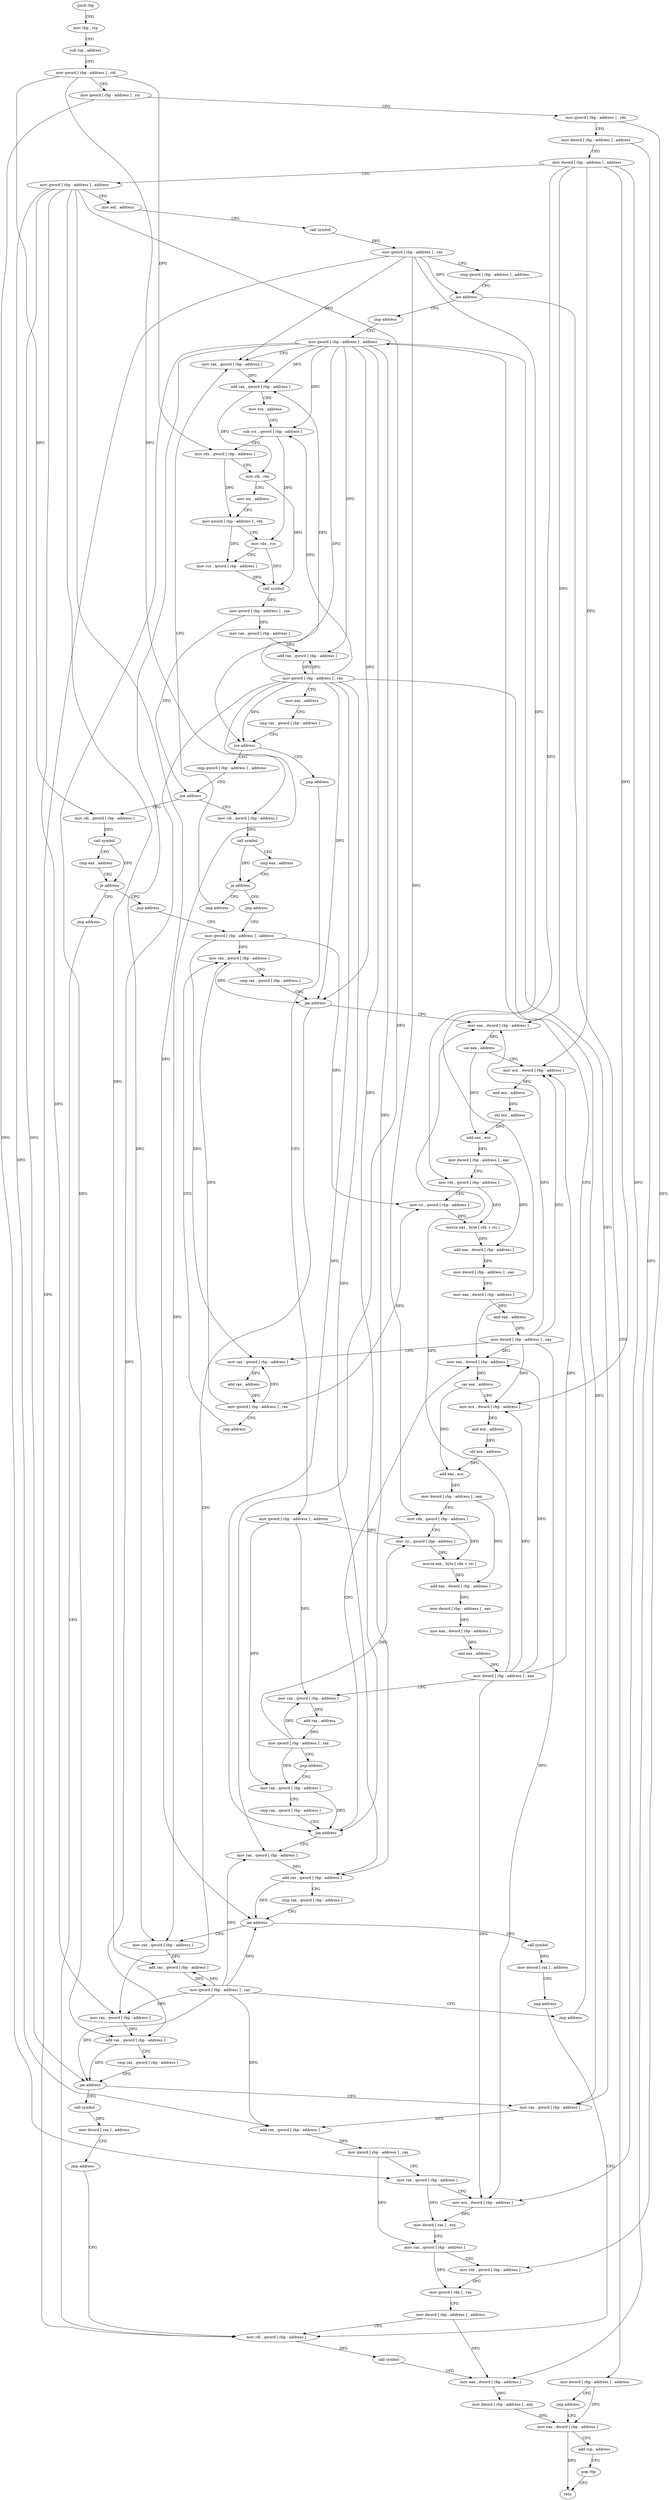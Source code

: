 digraph "func" {
"4240992" [label = "push rbp" ]
"4240993" [label = "mov rbp , rsp" ]
"4240996" [label = "sub rsp , address" ]
"4241000" [label = "mov qword [ rbp - address ] , rdi" ]
"4241004" [label = "mov qword [ rbp - address ] , rsi" ]
"4241008" [label = "mov qword [ rbp - address ] , rdx" ]
"4241012" [label = "mov dword [ rbp - address ] , address" ]
"4241019" [label = "mov dword [ rbp - address ] , address" ]
"4241026" [label = "mov qword [ rbp - address ] , address" ]
"4241034" [label = "mov edi , address" ]
"4241039" [label = "call symbol" ]
"4241044" [label = "mov qword [ rbp - address ] , rax" ]
"4241048" [label = "cmp qword [ rbp - address ] , address" ]
"4241053" [label = "jne address" ]
"4241071" [label = "jmp address" ]
"4241059" [label = "mov dword [ rbp - address ] , address" ]
"4241076" [label = "mov qword [ rbp - address ] , address" ]
"4241066" [label = "jmp address" ]
"4241551" [label = "mov eax , dword [ rbp - address ]" ]
"4241084" [label = "mov rax , qword [ rbp - address ]" ]
"4241554" [label = "add rsp , address" ]
"4241558" [label = "pop rbp" ]
"4241559" [label = "retn" ]
"4241165" [label = "cmp qword [ rbp - address ] , address" ]
"4241170" [label = "jne address" ]
"4241204" [label = "mov rdi , qword [ rbp - address ]" ]
"4241176" [label = "mov rdi , qword [ rbp - address ]" ]
"4241160" [label = "jmp address" ]
"4241232" [label = "mov qword [ rbp - address ] , address" ]
"4241208" [label = "call symbol" ]
"4241213" [label = "cmp eax , address" ]
"4241216" [label = "je address" ]
"4241227" [label = "jmp address" ]
"4241222" [label = "jmp address" ]
"4241180" [label = "call symbol" ]
"4241185" [label = "cmp eax , address" ]
"4241188" [label = "je address" ]
"4241199" [label = "jmp address" ]
"4241194" [label = "jmp address" ]
"4241240" [label = "mov rax , qword [ rbp - address ]" ]
"4241373" [label = "mov qword [ rbp - address ] , address" ]
"4241536" [label = "mov rdi , qword [ rbp - address ]" ]
"4241322" [label = "mov rax , qword [ rbp - address ]" ]
"4241326" [label = "add rax , qword [ rbp - address ]" ]
"4241330" [label = "cmp rax , qword [ rbp - address ]" ]
"4241334" [label = "jae address" ]
"4241356" [label = "mov rax , qword [ rbp - address ]" ]
"4241340" [label = "call symbol" ]
"4241254" [label = "mov eax , dword [ rbp - address ]" ]
"4241257" [label = "sar eax , address" ]
"4241260" [label = "mov ecx , dword [ rbp - address ]" ]
"4241263" [label = "and ecx , address" ]
"4241266" [label = "shl ecx , address" ]
"4241269" [label = "add eax , ecx" ]
"4241271" [label = "mov dword [ rbp - address ] , eax" ]
"4241274" [label = "mov rdx , qword [ rbp - address ]" ]
"4241278" [label = "mov rsi , qword [ rbp - address ]" ]
"4241282" [label = "movzx eax , byte [ rdx + rsi ]" ]
"4241286" [label = "add eax , dword [ rbp - address ]" ]
"4241289" [label = "mov dword [ rbp - address ] , eax" ]
"4241292" [label = "mov eax , dword [ rbp - address ]" ]
"4241295" [label = "and eax , address" ]
"4241300" [label = "mov dword [ rbp - address ] , eax" ]
"4241303" [label = "mov rax , qword [ rbp - address ]" ]
"4241307" [label = "add rax , address" ]
"4241313" [label = "mov qword [ rbp - address ] , rax" ]
"4241317" [label = "jmp address" ]
"4241088" [label = "add rax , qword [ rbp - address ]" ]
"4241092" [label = "mov ecx , address" ]
"4241097" [label = "sub rcx , qword [ rbp - address ]" ]
"4241101" [label = "mov rdx , qword [ rbp - address ]" ]
"4241105" [label = "mov rdi , rax" ]
"4241108" [label = "mov esi , address" ]
"4241113" [label = "mov qword [ rbp - address ] , rdx" ]
"4241117" [label = "mov rdx , rcx" ]
"4241120" [label = "mov rcx , qword [ rbp - address ]" ]
"4241124" [label = "call symbol" ]
"4241129" [label = "mov qword [ rbp - address ] , rax" ]
"4241133" [label = "mov rax , qword [ rbp - address ]" ]
"4241137" [label = "add rax , qword [ rbp - address ]" ]
"4241141" [label = "mov qword [ rbp - address ] , rax" ]
"4241145" [label = "mov eax , address" ]
"4241150" [label = "cmp rax , qword [ rbp - address ]" ]
"4241154" [label = "jne address" ]
"4241381" [label = "mov rax , qword [ rbp - address ]" ]
"4241540" [label = "call symbol" ]
"4241545" [label = "mov eax , dword [ rbp - address ]" ]
"4241548" [label = "mov dword [ rbp - address ] , eax" ]
"4241360" [label = "add rax , qword [ rbp - address ]" ]
"4241364" [label = "mov qword [ rbp - address ] , rax" ]
"4241368" [label = "jmp address" ]
"4241345" [label = "mov dword [ rax ] , address" ]
"4241351" [label = "jmp address" ]
"4241244" [label = "cmp rax , qword [ rbp - address ]" ]
"4241248" [label = "jae address" ]
"4241463" [label = "mov rax , qword [ rbp - address ]" ]
"4241467" [label = "add rax , qword [ rbp - address ]" ]
"4241471" [label = "cmp rax , qword [ rbp - address ]" ]
"4241475" [label = "jae address" ]
"4241497" [label = "mov rax , qword [ rbp - address ]" ]
"4241481" [label = "call symbol" ]
"4241395" [label = "mov eax , dword [ rbp - address ]" ]
"4241398" [label = "sar eax , address" ]
"4241401" [label = "mov ecx , dword [ rbp - address ]" ]
"4241404" [label = "and ecx , address" ]
"4241407" [label = "shl ecx , address" ]
"4241410" [label = "add eax , ecx" ]
"4241412" [label = "mov dword [ rbp - address ] , eax" ]
"4241415" [label = "mov rdx , qword [ rbp - address ]" ]
"4241419" [label = "mov rsi , qword [ rbp - address ]" ]
"4241423" [label = "movzx eax , byte [ rdx + rsi ]" ]
"4241427" [label = "add eax , dword [ rbp - address ]" ]
"4241430" [label = "mov dword [ rbp - address ] , eax" ]
"4241433" [label = "mov eax , dword [ rbp - address ]" ]
"4241436" [label = "and eax , address" ]
"4241441" [label = "mov dword [ rbp - address ] , eax" ]
"4241444" [label = "mov rax , qword [ rbp - address ]" ]
"4241448" [label = "add rax , address" ]
"4241454" [label = "mov qword [ rbp - address ] , rax" ]
"4241458" [label = "jmp address" ]
"4241501" [label = "add rax , qword [ rbp - address ]" ]
"4241505" [label = "mov qword [ rbp - address ] , rax" ]
"4241509" [label = "mov rax , qword [ rbp - address ]" ]
"4241513" [label = "mov ecx , dword [ rbp - address ]" ]
"4241516" [label = "mov dword [ rax ] , ecx" ]
"4241518" [label = "mov rax , qword [ rbp - address ]" ]
"4241522" [label = "mov rdx , qword [ rbp - address ]" ]
"4241526" [label = "mov qword [ rdx ] , rax" ]
"4241529" [label = "mov dword [ rbp - address ] , address" ]
"4241486" [label = "mov dword [ rax ] , address" ]
"4241492" [label = "jmp address" ]
"4241385" [label = "cmp rax , qword [ rbp - address ]" ]
"4241389" [label = "jae address" ]
"4240992" -> "4240993" [ label = "CFG" ]
"4240993" -> "4240996" [ label = "CFG" ]
"4240996" -> "4241000" [ label = "CFG" ]
"4241000" -> "4241004" [ label = "CFG" ]
"4241000" -> "4241101" [ label = "DFG" ]
"4241000" -> "4241204" [ label = "DFG" ]
"4241000" -> "4241176" [ label = "DFG" ]
"4241004" -> "4241008" [ label = "CFG" ]
"4241004" -> "4241509" [ label = "DFG" ]
"4241008" -> "4241012" [ label = "CFG" ]
"4241008" -> "4241522" [ label = "DFG" ]
"4241012" -> "4241019" [ label = "CFG" ]
"4241012" -> "4241545" [ label = "DFG" ]
"4241019" -> "4241026" [ label = "CFG" ]
"4241019" -> "4241254" [ label = "DFG" ]
"4241019" -> "4241260" [ label = "DFG" ]
"4241019" -> "4241395" [ label = "DFG" ]
"4241019" -> "4241401" [ label = "DFG" ]
"4241019" -> "4241513" [ label = "DFG" ]
"4241026" -> "4241034" [ label = "CFG" ]
"4241026" -> "4241322" [ label = "DFG" ]
"4241026" -> "4241334" [ label = "DFG" ]
"4241026" -> "4241360" [ label = "DFG" ]
"4241026" -> "4241463" [ label = "DFG" ]
"4241026" -> "4241475" [ label = "DFG" ]
"4241026" -> "4241501" [ label = "DFG" ]
"4241034" -> "4241039" [ label = "CFG" ]
"4241039" -> "4241044" [ label = "DFG" ]
"4241044" -> "4241048" [ label = "CFG" ]
"4241044" -> "4241053" [ label = "DFG" ]
"4241044" -> "4241084" [ label = "DFG" ]
"4241044" -> "4241536" [ label = "DFG" ]
"4241044" -> "4241274" [ label = "DFG" ]
"4241044" -> "4241415" [ label = "DFG" ]
"4241048" -> "4241053" [ label = "CFG" ]
"4241053" -> "4241071" [ label = "CFG" ]
"4241053" -> "4241059" [ label = "CFG" ]
"4241071" -> "4241076" [ label = "CFG" ]
"4241059" -> "4241066" [ label = "CFG" ]
"4241059" -> "4241551" [ label = "DFG" ]
"4241076" -> "4241084" [ label = "CFG" ]
"4241076" -> "4241088" [ label = "DFG" ]
"4241076" -> "4241097" [ label = "DFG" ]
"4241076" -> "4241137" [ label = "DFG" ]
"4241076" -> "4241154" [ label = "DFG" ]
"4241076" -> "4241248" [ label = "DFG" ]
"4241076" -> "4241326" [ label = "DFG" ]
"4241076" -> "4241389" [ label = "DFG" ]
"4241076" -> "4241356" [ label = "DFG" ]
"4241076" -> "4241467" [ label = "DFG" ]
"4241076" -> "4241497" [ label = "DFG" ]
"4241066" -> "4241551" [ label = "CFG" ]
"4241551" -> "4241554" [ label = "CFG" ]
"4241551" -> "4241559" [ label = "DFG" ]
"4241084" -> "4241088" [ label = "DFG" ]
"4241554" -> "4241558" [ label = "CFG" ]
"4241558" -> "4241559" [ label = "CFG" ]
"4241165" -> "4241170" [ label = "CFG" ]
"4241170" -> "4241204" [ label = "CFG" ]
"4241170" -> "4241176" [ label = "CFG" ]
"4241204" -> "4241208" [ label = "DFG" ]
"4241176" -> "4241180" [ label = "DFG" ]
"4241160" -> "4241232" [ label = "CFG" ]
"4241232" -> "4241240" [ label = "DFG" ]
"4241232" -> "4241278" [ label = "DFG" ]
"4241232" -> "4241303" [ label = "DFG" ]
"4241208" -> "4241213" [ label = "CFG" ]
"4241208" -> "4241216" [ label = "DFG" ]
"4241213" -> "4241216" [ label = "CFG" ]
"4241216" -> "4241227" [ label = "CFG" ]
"4241216" -> "4241222" [ label = "CFG" ]
"4241227" -> "4241084" [ label = "CFG" ]
"4241222" -> "4241373" [ label = "CFG" ]
"4241180" -> "4241185" [ label = "CFG" ]
"4241180" -> "4241188" [ label = "DFG" ]
"4241185" -> "4241188" [ label = "CFG" ]
"4241188" -> "4241199" [ label = "CFG" ]
"4241188" -> "4241194" [ label = "CFG" ]
"4241199" -> "4241373" [ label = "CFG" ]
"4241194" -> "4241536" [ label = "CFG" ]
"4241240" -> "4241244" [ label = "CFG" ]
"4241240" -> "4241248" [ label = "DFG" ]
"4241373" -> "4241381" [ label = "DFG" ]
"4241373" -> "4241419" [ label = "DFG" ]
"4241373" -> "4241444" [ label = "DFG" ]
"4241536" -> "4241540" [ label = "DFG" ]
"4241322" -> "4241326" [ label = "DFG" ]
"4241326" -> "4241330" [ label = "CFG" ]
"4241326" -> "4241334" [ label = "DFG" ]
"4241330" -> "4241334" [ label = "CFG" ]
"4241334" -> "4241356" [ label = "CFG" ]
"4241334" -> "4241340" [ label = "CFG" ]
"4241356" -> "4241360" [ label = "DFG" ]
"4241340" -> "4241345" [ label = "DFG" ]
"4241254" -> "4241257" [ label = "DFG" ]
"4241257" -> "4241260" [ label = "CFG" ]
"4241257" -> "4241269" [ label = "DFG" ]
"4241260" -> "4241263" [ label = "DFG" ]
"4241263" -> "4241266" [ label = "DFG" ]
"4241266" -> "4241269" [ label = "DFG" ]
"4241269" -> "4241271" [ label = "DFG" ]
"4241271" -> "4241274" [ label = "CFG" ]
"4241271" -> "4241286" [ label = "DFG" ]
"4241274" -> "4241278" [ label = "CFG" ]
"4241274" -> "4241282" [ label = "DFG" ]
"4241278" -> "4241282" [ label = "DFG" ]
"4241282" -> "4241286" [ label = "DFG" ]
"4241286" -> "4241289" [ label = "DFG" ]
"4241289" -> "4241292" [ label = "DFG" ]
"4241292" -> "4241295" [ label = "DFG" ]
"4241295" -> "4241300" [ label = "DFG" ]
"4241300" -> "4241303" [ label = "CFG" ]
"4241300" -> "4241254" [ label = "DFG" ]
"4241300" -> "4241260" [ label = "DFG" ]
"4241300" -> "4241395" [ label = "DFG" ]
"4241300" -> "4241401" [ label = "DFG" ]
"4241300" -> "4241513" [ label = "DFG" ]
"4241303" -> "4241307" [ label = "DFG" ]
"4241307" -> "4241313" [ label = "DFG" ]
"4241313" -> "4241317" [ label = "CFG" ]
"4241313" -> "4241240" [ label = "DFG" ]
"4241313" -> "4241278" [ label = "DFG" ]
"4241313" -> "4241303" [ label = "DFG" ]
"4241317" -> "4241240" [ label = "CFG" ]
"4241088" -> "4241092" [ label = "CFG" ]
"4241088" -> "4241105" [ label = "DFG" ]
"4241092" -> "4241097" [ label = "CFG" ]
"4241097" -> "4241101" [ label = "CFG" ]
"4241097" -> "4241117" [ label = "DFG" ]
"4241101" -> "4241105" [ label = "CFG" ]
"4241101" -> "4241113" [ label = "DFG" ]
"4241105" -> "4241108" [ label = "CFG" ]
"4241105" -> "4241124" [ label = "DFG" ]
"4241108" -> "4241113" [ label = "CFG" ]
"4241113" -> "4241117" [ label = "CFG" ]
"4241113" -> "4241120" [ label = "DFG" ]
"4241117" -> "4241120" [ label = "CFG" ]
"4241117" -> "4241124" [ label = "DFG" ]
"4241120" -> "4241124" [ label = "DFG" ]
"4241124" -> "4241129" [ label = "DFG" ]
"4241129" -> "4241133" [ label = "DFG" ]
"4241129" -> "4241170" [ label = "DFG" ]
"4241133" -> "4241137" [ label = "DFG" ]
"4241137" -> "4241141" [ label = "DFG" ]
"4241141" -> "4241145" [ label = "CFG" ]
"4241141" -> "4241088" [ label = "DFG" ]
"4241141" -> "4241097" [ label = "DFG" ]
"4241141" -> "4241137" [ label = "DFG" ]
"4241141" -> "4241154" [ label = "DFG" ]
"4241141" -> "4241248" [ label = "DFG" ]
"4241141" -> "4241326" [ label = "DFG" ]
"4241141" -> "4241389" [ label = "DFG" ]
"4241141" -> "4241356" [ label = "DFG" ]
"4241141" -> "4241467" [ label = "DFG" ]
"4241141" -> "4241497" [ label = "DFG" ]
"4241145" -> "4241150" [ label = "CFG" ]
"4241150" -> "4241154" [ label = "CFG" ]
"4241154" -> "4241165" [ label = "CFG" ]
"4241154" -> "4241160" [ label = "CFG" ]
"4241381" -> "4241385" [ label = "CFG" ]
"4241381" -> "4241389" [ label = "DFG" ]
"4241540" -> "4241545" [ label = "CFG" ]
"4241545" -> "4241548" [ label = "DFG" ]
"4241548" -> "4241551" [ label = "DFG" ]
"4241360" -> "4241364" [ label = "DFG" ]
"4241364" -> "4241368" [ label = "CFG" ]
"4241364" -> "4241322" [ label = "DFG" ]
"4241364" -> "4241334" [ label = "DFG" ]
"4241364" -> "4241360" [ label = "DFG" ]
"4241364" -> "4241463" [ label = "DFG" ]
"4241364" -> "4241475" [ label = "DFG" ]
"4241364" -> "4241501" [ label = "DFG" ]
"4241368" -> "4241076" [ label = "CFG" ]
"4241345" -> "4241351" [ label = "CFG" ]
"4241351" -> "4241536" [ label = "CFG" ]
"4241244" -> "4241248" [ label = "CFG" ]
"4241248" -> "4241322" [ label = "CFG" ]
"4241248" -> "4241254" [ label = "CFG" ]
"4241463" -> "4241467" [ label = "DFG" ]
"4241467" -> "4241471" [ label = "CFG" ]
"4241467" -> "4241475" [ label = "DFG" ]
"4241471" -> "4241475" [ label = "CFG" ]
"4241475" -> "4241497" [ label = "CFG" ]
"4241475" -> "4241481" [ label = "CFG" ]
"4241497" -> "4241501" [ label = "DFG" ]
"4241481" -> "4241486" [ label = "DFG" ]
"4241395" -> "4241398" [ label = "DFG" ]
"4241398" -> "4241401" [ label = "CFG" ]
"4241398" -> "4241410" [ label = "DFG" ]
"4241401" -> "4241404" [ label = "DFG" ]
"4241404" -> "4241407" [ label = "DFG" ]
"4241407" -> "4241410" [ label = "DFG" ]
"4241410" -> "4241412" [ label = "DFG" ]
"4241412" -> "4241415" [ label = "CFG" ]
"4241412" -> "4241427" [ label = "DFG" ]
"4241415" -> "4241419" [ label = "CFG" ]
"4241415" -> "4241423" [ label = "DFG" ]
"4241419" -> "4241423" [ label = "DFG" ]
"4241423" -> "4241427" [ label = "DFG" ]
"4241427" -> "4241430" [ label = "DFG" ]
"4241430" -> "4241433" [ label = "DFG" ]
"4241433" -> "4241436" [ label = "DFG" ]
"4241436" -> "4241441" [ label = "DFG" ]
"4241441" -> "4241444" [ label = "CFG" ]
"4241441" -> "4241254" [ label = "DFG" ]
"4241441" -> "4241260" [ label = "DFG" ]
"4241441" -> "4241395" [ label = "DFG" ]
"4241441" -> "4241401" [ label = "DFG" ]
"4241441" -> "4241513" [ label = "DFG" ]
"4241444" -> "4241448" [ label = "DFG" ]
"4241448" -> "4241454" [ label = "DFG" ]
"4241454" -> "4241458" [ label = "CFG" ]
"4241454" -> "4241381" [ label = "DFG" ]
"4241454" -> "4241419" [ label = "DFG" ]
"4241454" -> "4241444" [ label = "DFG" ]
"4241458" -> "4241381" [ label = "CFG" ]
"4241501" -> "4241505" [ label = "DFG" ]
"4241505" -> "4241509" [ label = "CFG" ]
"4241505" -> "4241518" [ label = "DFG" ]
"4241509" -> "4241513" [ label = "CFG" ]
"4241509" -> "4241516" [ label = "DFG" ]
"4241513" -> "4241516" [ label = "DFG" ]
"4241516" -> "4241518" [ label = "CFG" ]
"4241518" -> "4241522" [ label = "CFG" ]
"4241518" -> "4241526" [ label = "DFG" ]
"4241522" -> "4241526" [ label = "DFG" ]
"4241526" -> "4241529" [ label = "CFG" ]
"4241529" -> "4241536" [ label = "CFG" ]
"4241529" -> "4241545" [ label = "DFG" ]
"4241486" -> "4241492" [ label = "CFG" ]
"4241492" -> "4241536" [ label = "CFG" ]
"4241385" -> "4241389" [ label = "CFG" ]
"4241389" -> "4241463" [ label = "CFG" ]
"4241389" -> "4241395" [ label = "CFG" ]
}
